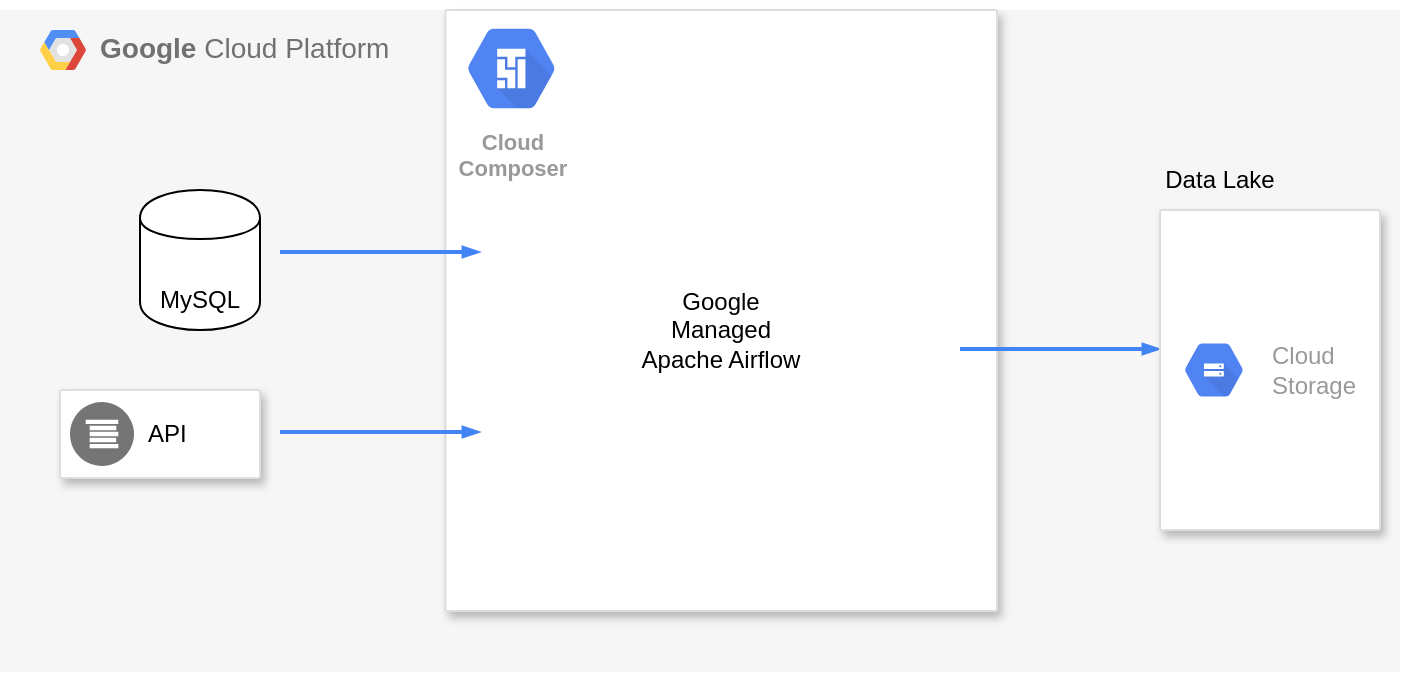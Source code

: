 <mxfile version="15.7.0" type="github">
  <diagram id="f106602c-feb2-e66a-4537-3a34d633f6aa" name="Page-1">
    <mxGraphModel dx="1314" dy="862" grid="1" gridSize="10" guides="1" tooltips="1" connect="1" arrows="1" fold="1" page="1" pageScale="1" pageWidth="1169" pageHeight="827" background="none" math="0" shadow="0">
      <root>
        <mxCell id="0" />
        <mxCell id="1" parent="0" />
        <mxCell id="14" value="&lt;b&gt;Google &lt;/b&gt;Cloud Platform" style="fillColor=#F6F6F6;strokeColor=none;shadow=0;gradientColor=none;fontSize=14;align=left;spacing=10;fontColor=#717171;9E9E9E;verticalAlign=top;spacingTop=-4;fontStyle=0;spacingLeft=40;html=1;" parent="1" vertex="1">
          <mxGeometry x="260" y="110" width="700" height="331" as="geometry" />
        </mxCell>
        <mxCell id="15" value="" style="shape=mxgraph.gcp2.google_cloud_platform;fillColor=#F6F6F6;strokeColor=none;shadow=0;gradientColor=none;" parent="14" vertex="1">
          <mxGeometry width="23" height="20" relative="1" as="geometry">
            <mxPoint x="20" y="10" as="offset" />
          </mxGeometry>
        </mxCell>
        <mxCell id="1sHCwfxGnrAHTTrKWaEu-1007" value="" style="strokeColor=#dddddd;shadow=1;strokeWidth=1;rounded=1;absoluteArcSize=1;arcSize=2;" vertex="1" parent="14">
          <mxGeometry x="222.727" width="275.758" height="300.5" as="geometry" />
        </mxCell>
        <mxCell id="1sHCwfxGnrAHTTrKWaEu-1014" value="" style="edgeStyle=orthogonalEdgeStyle;fontSize=12;html=1;endArrow=blockThin;endFill=1;rounded=0;strokeWidth=2;endSize=4;startSize=4;dashed=0;strokeColor=#4284F3;" edge="1" parent="1sHCwfxGnrAHTTrKWaEu-1007">
          <mxGeometry width="100" relative="1" as="geometry">
            <mxPoint x="257.273" y="169.5" as="sourcePoint" />
            <mxPoint x="357.273" y="169.5" as="targetPoint" />
          </mxGeometry>
        </mxCell>
        <mxCell id="1sHCwfxGnrAHTTrKWaEu-1027" value="Google Managed Apache Airflow" style="text;html=1;strokeColor=none;fillColor=none;align=center;verticalAlign=middle;whiteSpace=wrap;rounded=0;" vertex="1" parent="1sHCwfxGnrAHTTrKWaEu-1007">
          <mxGeometry x="91.51" y="140" width="92.73" height="40.5" as="geometry" />
        </mxCell>
        <mxCell id="1sHCwfxGnrAHTTrKWaEu-1028" value="Cloud&#xa;Composer" style="sketch=0;html=1;fillColor=#5184F3;strokeColor=none;verticalAlign=top;labelPosition=center;verticalLabelPosition=bottom;align=center;spacingTop=-6;fontSize=11;fontStyle=1;fontColor=#999999;shape=mxgraph.gcp2.hexIcon;prIcon=cloud_composer" vertex="1" parent="1sHCwfxGnrAHTTrKWaEu-1007">
          <mxGeometry x="0.003" width="66" height="58.5" as="geometry" />
        </mxCell>
        <mxCell id="1sHCwfxGnrAHTTrKWaEu-1010" value="" style="strokeColor=#dddddd;shadow=1;strokeWidth=1;rounded=1;absoluteArcSize=1;arcSize=2;" vertex="1" parent="14">
          <mxGeometry x="580" y="100" width="110" height="160" as="geometry" />
        </mxCell>
        <mxCell id="1sHCwfxGnrAHTTrKWaEu-1011" value="Cloud&#xa;Storage" style="sketch=0;dashed=0;connectable=0;html=1;fillColor=#5184F3;strokeColor=none;shape=mxgraph.gcp2.hexIcon;prIcon=cloud_storage;part=1;labelPosition=right;verticalLabelPosition=middle;align=left;verticalAlign=middle;spacingLeft=5;fontColor=#999999;fontSize=12;" vertex="1" parent="1sHCwfxGnrAHTTrKWaEu-1010">
          <mxGeometry y="0.5" width="44" height="39" relative="1" as="geometry">
            <mxPoint x="5" y="-19.5" as="offset" />
          </mxGeometry>
        </mxCell>
        <mxCell id="1sHCwfxGnrAHTTrKWaEu-1015" value="" style="edgeStyle=orthogonalEdgeStyle;fontSize=12;html=1;endArrow=blockThin;endFill=1;rounded=0;strokeWidth=2;endSize=4;startSize=4;dashed=0;strokeColor=#4284F3;" edge="1" parent="14">
          <mxGeometry width="100" relative="1" as="geometry">
            <mxPoint x="140" y="121" as="sourcePoint" />
            <mxPoint x="240" y="121" as="targetPoint" />
          </mxGeometry>
        </mxCell>
        <mxCell id="1sHCwfxGnrAHTTrKWaEu-1016" value="" style="edgeStyle=orthogonalEdgeStyle;fontSize=12;html=1;endArrow=blockThin;endFill=1;rounded=0;strokeWidth=2;endSize=4;startSize=4;dashed=0;strokeColor=#4284F3;" edge="1" parent="14">
          <mxGeometry width="100" relative="1" as="geometry">
            <mxPoint x="140" y="211" as="sourcePoint" />
            <mxPoint x="240" y="211" as="targetPoint" />
          </mxGeometry>
        </mxCell>
        <mxCell id="1sHCwfxGnrAHTTrKWaEu-1017" value="" style="shape=cylinder;whiteSpace=wrap;html=1;boundedLbl=1;backgroundOutline=1;" vertex="1" parent="14">
          <mxGeometry x="70" y="90" width="60" height="70" as="geometry" />
        </mxCell>
        <mxCell id="1sHCwfxGnrAHTTrKWaEu-1018" value="Data Lake" style="text;html=1;strokeColor=none;fillColor=none;align=center;verticalAlign=middle;whiteSpace=wrap;rounded=0;" vertex="1" parent="14">
          <mxGeometry x="580" y="70" width="60" height="30" as="geometry" />
        </mxCell>
        <mxCell id="1sHCwfxGnrAHTTrKWaEu-1019" value="MySQL" style="text;html=1;strokeColor=none;fillColor=none;align=center;verticalAlign=middle;whiteSpace=wrap;rounded=0;" vertex="1" parent="14">
          <mxGeometry x="70" y="130" width="60" height="30" as="geometry" />
        </mxCell>
        <mxCell id="1sHCwfxGnrAHTTrKWaEu-1025" value="" style="strokeColor=#dddddd;shadow=1;strokeWidth=1;rounded=1;absoluteArcSize=1;arcSize=2;" vertex="1" parent="14">
          <mxGeometry x="30" y="190" width="100" height="44" as="geometry" />
        </mxCell>
        <mxCell id="1sHCwfxGnrAHTTrKWaEu-1026" value="API" style="sketch=0;dashed=0;connectable=0;html=1;fillColor=#757575;strokeColor=none;shape=mxgraph.gcp2.logs_api;part=1;labelPosition=right;verticalLabelPosition=middle;align=left;verticalAlign=middle;spacingLeft=5;fontSize=12;" vertex="1" parent="1sHCwfxGnrAHTTrKWaEu-1025">
          <mxGeometry y="0.5" width="32" height="32" relative="1" as="geometry">
            <mxPoint x="5" y="-16" as="offset" />
          </mxGeometry>
        </mxCell>
      </root>
    </mxGraphModel>
  </diagram>
</mxfile>
